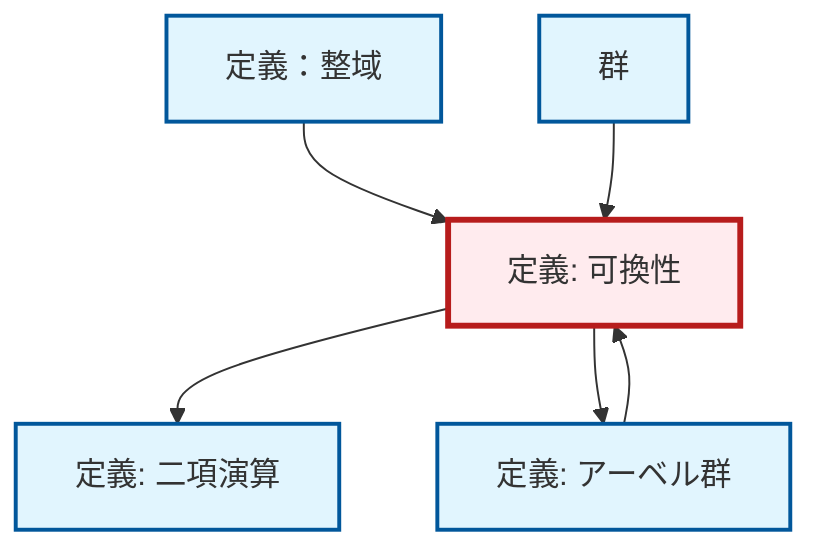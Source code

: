 graph TD
    classDef definition fill:#e1f5fe,stroke:#01579b,stroke-width:2px
    classDef theorem fill:#f3e5f5,stroke:#4a148c,stroke-width:2px
    classDef axiom fill:#fff3e0,stroke:#e65100,stroke-width:2px
    classDef example fill:#e8f5e9,stroke:#1b5e20,stroke-width:2px
    classDef current fill:#ffebee,stroke:#b71c1c,stroke-width:3px
    def-integral-domain["定義：整域"]:::definition
    def-binary-operation["定義: 二項演算"]:::definition
    def-group["群"]:::definition
    def-commutativity["定義: 可換性"]:::definition
    def-abelian-group["定義: アーベル群"]:::definition
    def-commutativity --> def-binary-operation
    def-commutativity --> def-abelian-group
    def-integral-domain --> def-commutativity
    def-group --> def-commutativity
    def-abelian-group --> def-commutativity
    class def-commutativity current
